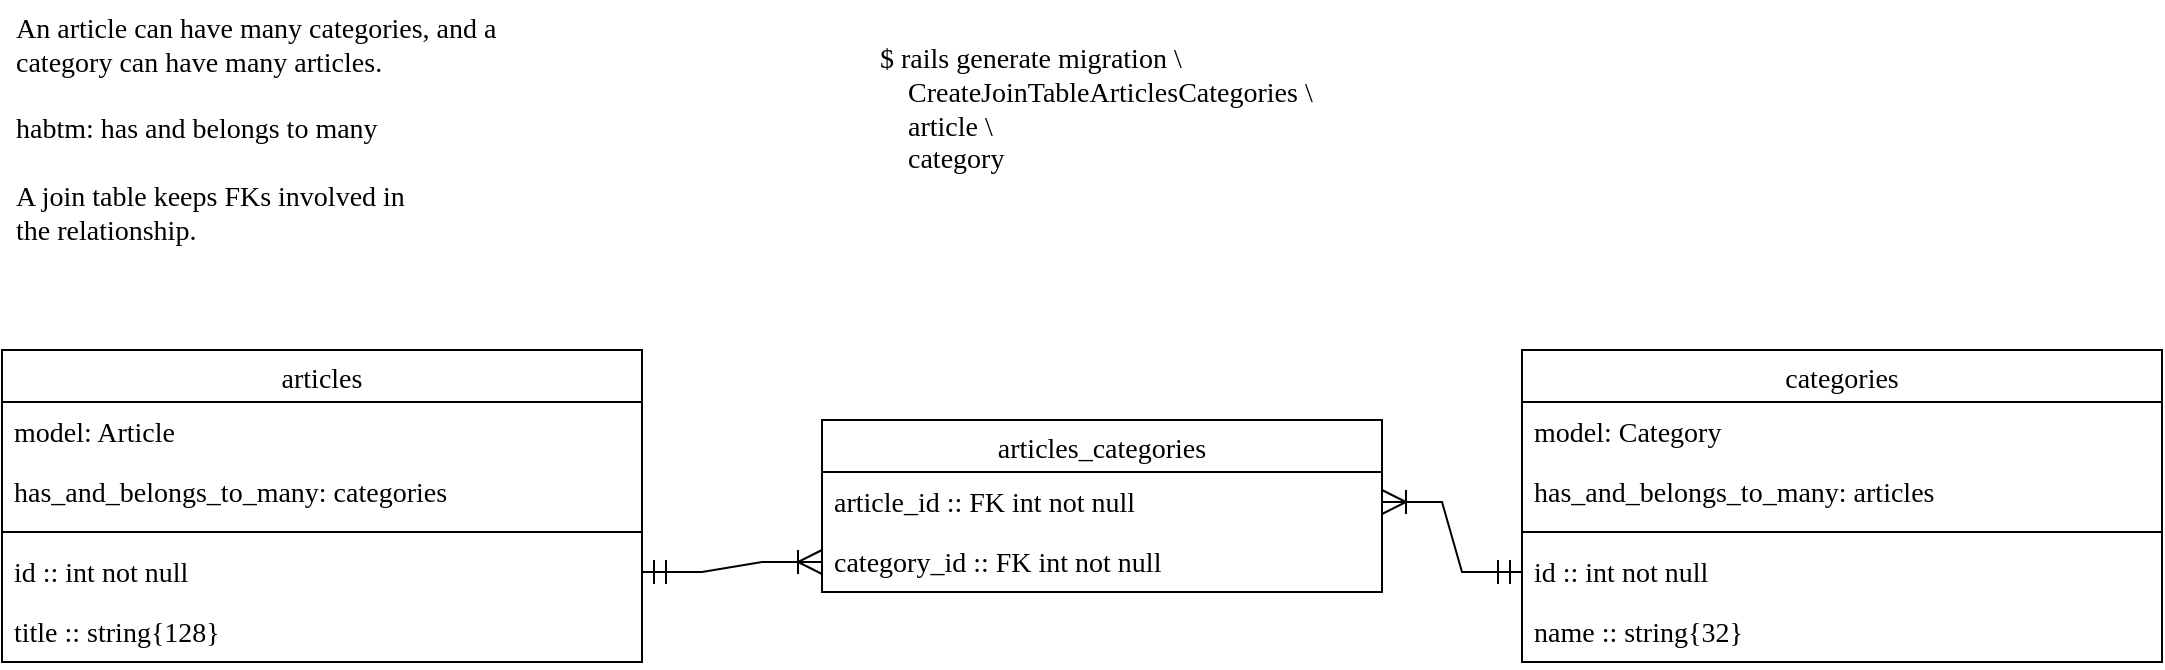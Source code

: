 <mxfile version="20.8.10" type="device"><diagram name="Page-1" id="0LZJtncZxBdBXgz5U8u6"><mxGraphModel dx="1114" dy="2020" grid="1" gridSize="10" guides="1" tooltips="1" connect="1" arrows="1" fold="1" page="1" pageScale="1" pageWidth="827" pageHeight="1169" math="0" shadow="0"><root><mxCell id="0"/><mxCell id="1" parent="0"/><mxCell id="7MYLhrG3LDi4vm6mWXdL-1" value="An article can have many categories, and a&lt;br style=&quot;font-size: 14px;&quot;&gt;category can have many articles.&lt;br&gt;&lt;br&gt;habtm: has and belongs to many&lt;br&gt;&lt;br&gt;A join table keeps FKs involved in&lt;br&gt;the relationship." style="text;html=1;align=left;verticalAlign=middle;resizable=0;points=[];autosize=1;strokeColor=none;fillColor=none;fontFamily=Source Code Pro;fontSize=14;" vertex="1" parent="1"><mxGeometry x="45" y="-15" width="380" height="130" as="geometry"/></mxCell><mxCell id="7MYLhrG3LDi4vm6mWXdL-2" value="articles" style="swimlane;fontStyle=0;childLayout=stackLayout;horizontal=1;startSize=26;horizontalStack=0;resizeParent=1;resizeParentMax=0;resizeLast=0;collapsible=1;marginBottom=0;align=center;fontSize=14;fontFamily=Source Code Pro;" vertex="1" parent="1"><mxGeometry x="40" y="160" width="320" height="156" as="geometry"/></mxCell><mxCell id="7MYLhrG3LDi4vm6mWXdL-3" value="model: Article" style="text;strokeColor=none;fillColor=none;spacingLeft=4;spacingRight=4;overflow=hidden;rotatable=0;points=[[0,0.5],[1,0.5]];portConstraint=eastwest;fontSize=14;fontFamily=Source Code Pro;" vertex="1" parent="7MYLhrG3LDi4vm6mWXdL-2"><mxGeometry y="26" width="320" height="30" as="geometry"/></mxCell><mxCell id="7MYLhrG3LDi4vm6mWXdL-4" value="has_and_belongs_to_many: categories" style="text;strokeColor=none;fillColor=none;spacingLeft=4;spacingRight=4;overflow=hidden;rotatable=0;points=[[0,0.5],[1,0.5]];portConstraint=eastwest;fontSize=14;fontFamily=Source Code Pro;" vertex="1" parent="7MYLhrG3LDi4vm6mWXdL-2"><mxGeometry y="56" width="320" height="30" as="geometry"/></mxCell><mxCell id="7MYLhrG3LDi4vm6mWXdL-6" value="" style="line;strokeWidth=1;rotatable=0;dashed=0;labelPosition=right;align=left;verticalAlign=middle;spacingTop=0;spacingLeft=6;points=[];portConstraint=eastwest;fontFamily=Source Code Pro;fontSize=14;" vertex="1" parent="7MYLhrG3LDi4vm6mWXdL-2"><mxGeometry y="86" width="320" height="10" as="geometry"/></mxCell><mxCell id="7MYLhrG3LDi4vm6mWXdL-5" value="id :: int not null" style="text;strokeColor=none;fillColor=none;spacingLeft=4;spacingRight=4;overflow=hidden;rotatable=0;points=[[0,0.5],[1,0.5]];portConstraint=eastwest;fontSize=14;fontFamily=Source Code Pro;" vertex="1" parent="7MYLhrG3LDi4vm6mWXdL-2"><mxGeometry y="96" width="320" height="30" as="geometry"/></mxCell><mxCell id="7MYLhrG3LDi4vm6mWXdL-7" value="title :: string{128}" style="text;strokeColor=none;fillColor=none;spacingLeft=4;spacingRight=4;overflow=hidden;rotatable=0;points=[[0,0.5],[1,0.5]];portConstraint=eastwest;fontSize=14;fontFamily=Source Code Pro;" vertex="1" parent="7MYLhrG3LDi4vm6mWXdL-2"><mxGeometry y="126" width="320" height="30" as="geometry"/></mxCell><mxCell id="7MYLhrG3LDi4vm6mWXdL-8" value="categories" style="swimlane;fontStyle=0;childLayout=stackLayout;horizontal=1;startSize=26;horizontalStack=0;resizeParent=1;resizeParentMax=0;resizeLast=0;collapsible=1;marginBottom=0;align=center;fontSize=14;fontFamily=Source Code Pro;" vertex="1" parent="1"><mxGeometry x="800" y="160" width="320" height="156" as="geometry"/></mxCell><mxCell id="7MYLhrG3LDi4vm6mWXdL-9" value="model: Category" style="text;strokeColor=none;fillColor=none;spacingLeft=4;spacingRight=4;overflow=hidden;rotatable=0;points=[[0,0.5],[1,0.5]];portConstraint=eastwest;fontSize=14;fontFamily=Source Code Pro;" vertex="1" parent="7MYLhrG3LDi4vm6mWXdL-8"><mxGeometry y="26" width="320" height="30" as="geometry"/></mxCell><mxCell id="7MYLhrG3LDi4vm6mWXdL-10" value="has_and_belongs_to_many: articles" style="text;strokeColor=none;fillColor=none;spacingLeft=4;spacingRight=4;overflow=hidden;rotatable=0;points=[[0,0.5],[1,0.5]];portConstraint=eastwest;fontSize=14;fontFamily=Source Code Pro;" vertex="1" parent="7MYLhrG3LDi4vm6mWXdL-8"><mxGeometry y="56" width="320" height="30" as="geometry"/></mxCell><mxCell id="7MYLhrG3LDi4vm6mWXdL-11" value="" style="line;strokeWidth=1;rotatable=0;dashed=0;labelPosition=right;align=left;verticalAlign=middle;spacingTop=0;spacingLeft=6;points=[];portConstraint=eastwest;fontFamily=Source Code Pro;fontSize=14;" vertex="1" parent="7MYLhrG3LDi4vm6mWXdL-8"><mxGeometry y="86" width="320" height="10" as="geometry"/></mxCell><mxCell id="7MYLhrG3LDi4vm6mWXdL-12" value="id :: int not null" style="text;strokeColor=none;fillColor=none;spacingLeft=4;spacingRight=4;overflow=hidden;rotatable=0;points=[[0,0.5],[1,0.5]];portConstraint=eastwest;fontSize=14;fontFamily=Source Code Pro;" vertex="1" parent="7MYLhrG3LDi4vm6mWXdL-8"><mxGeometry y="96" width="320" height="30" as="geometry"/></mxCell><mxCell id="7MYLhrG3LDi4vm6mWXdL-13" value="name :: string{32}" style="text;strokeColor=none;fillColor=none;spacingLeft=4;spacingRight=4;overflow=hidden;rotatable=0;points=[[0,0.5],[1,0.5]];portConstraint=eastwest;fontSize=14;fontFamily=Source Code Pro;" vertex="1" parent="7MYLhrG3LDi4vm6mWXdL-8"><mxGeometry y="126" width="320" height="30" as="geometry"/></mxCell><mxCell id="7MYLhrG3LDi4vm6mWXdL-14" value="articles_categories" style="swimlane;fontStyle=0;childLayout=stackLayout;horizontal=1;startSize=26;horizontalStack=0;resizeParent=1;resizeParentMax=0;resizeLast=0;collapsible=1;marginBottom=0;align=center;fontSize=14;fontFamily=Source Code Pro;" vertex="1" parent="1"><mxGeometry x="450" y="195" width="280" height="86" as="geometry"/></mxCell><mxCell id="7MYLhrG3LDi4vm6mWXdL-16" value="article_id :: FK int not null" style="text;strokeColor=none;fillColor=none;spacingLeft=4;spacingRight=4;overflow=hidden;rotatable=0;points=[[0,0.5],[1,0.5]];portConstraint=eastwest;fontSize=14;fontFamily=Source Code Pro;" vertex="1" parent="7MYLhrG3LDi4vm6mWXdL-14"><mxGeometry y="26" width="280" height="30" as="geometry"/></mxCell><mxCell id="7MYLhrG3LDi4vm6mWXdL-15" value="category_id :: FK int not null" style="text;strokeColor=none;fillColor=none;spacingLeft=4;spacingRight=4;overflow=hidden;rotatable=0;points=[[0,0.5],[1,0.5]];portConstraint=eastwest;fontSize=14;fontFamily=Source Code Pro;" vertex="1" parent="7MYLhrG3LDi4vm6mWXdL-14"><mxGeometry y="56" width="280" height="30" as="geometry"/></mxCell><mxCell id="7MYLhrG3LDi4vm6mWXdL-18" value="" style="edgeStyle=entityRelationEdgeStyle;fontSize=12;html=1;endArrow=ERoneToMany;startArrow=ERmandOne;rounded=0;fontFamily=Source Code Pro;endSize=10;startSize=10;exitX=1;exitY=0.5;exitDx=0;exitDy=0;entryX=0;entryY=0.5;entryDx=0;entryDy=0;" edge="1" parent="1" source="7MYLhrG3LDi4vm6mWXdL-5" target="7MYLhrG3LDi4vm6mWXdL-15"><mxGeometry width="100" height="100" relative="1" as="geometry"><mxPoint x="520" y="230" as="sourcePoint"/><mxPoint x="450" y="490" as="targetPoint"/></mxGeometry></mxCell><mxCell id="7MYLhrG3LDi4vm6mWXdL-19" value="" style="edgeStyle=entityRelationEdgeStyle;fontSize=12;html=1;endArrow=ERoneToMany;startArrow=ERmandOne;rounded=0;fontFamily=Source Code Pro;endSize=10;startSize=10;exitX=0;exitY=0.5;exitDx=0;exitDy=0;entryX=1;entryY=0.5;entryDx=0;entryDy=0;" edge="1" parent="1" source="7MYLhrG3LDi4vm6mWXdL-12" target="7MYLhrG3LDi4vm6mWXdL-16"><mxGeometry width="100" height="100" relative="1" as="geometry"><mxPoint x="370" y="311" as="sourcePoint"/><mxPoint x="470" y="276" as="targetPoint"/></mxGeometry></mxCell><mxCell id="7MYLhrG3LDi4vm6mWXdL-20" value="$ rails generate migration \&lt;br&gt;&amp;nbsp; &amp;nbsp; CreateJoinTableArticlesCategories \&lt;br&gt;&amp;nbsp; &amp;nbsp; article \&lt;br&gt;&amp;nbsp; &amp;nbsp; category" style="text;html=1;align=left;verticalAlign=middle;resizable=0;points=[];autosize=1;strokeColor=none;fillColor=none;fontSize=14;fontFamily=Source Code Pro;" vertex="1" parent="1"><mxGeometry x="477" width="350" height="80" as="geometry"/></mxCell></root></mxGraphModel></diagram></mxfile>